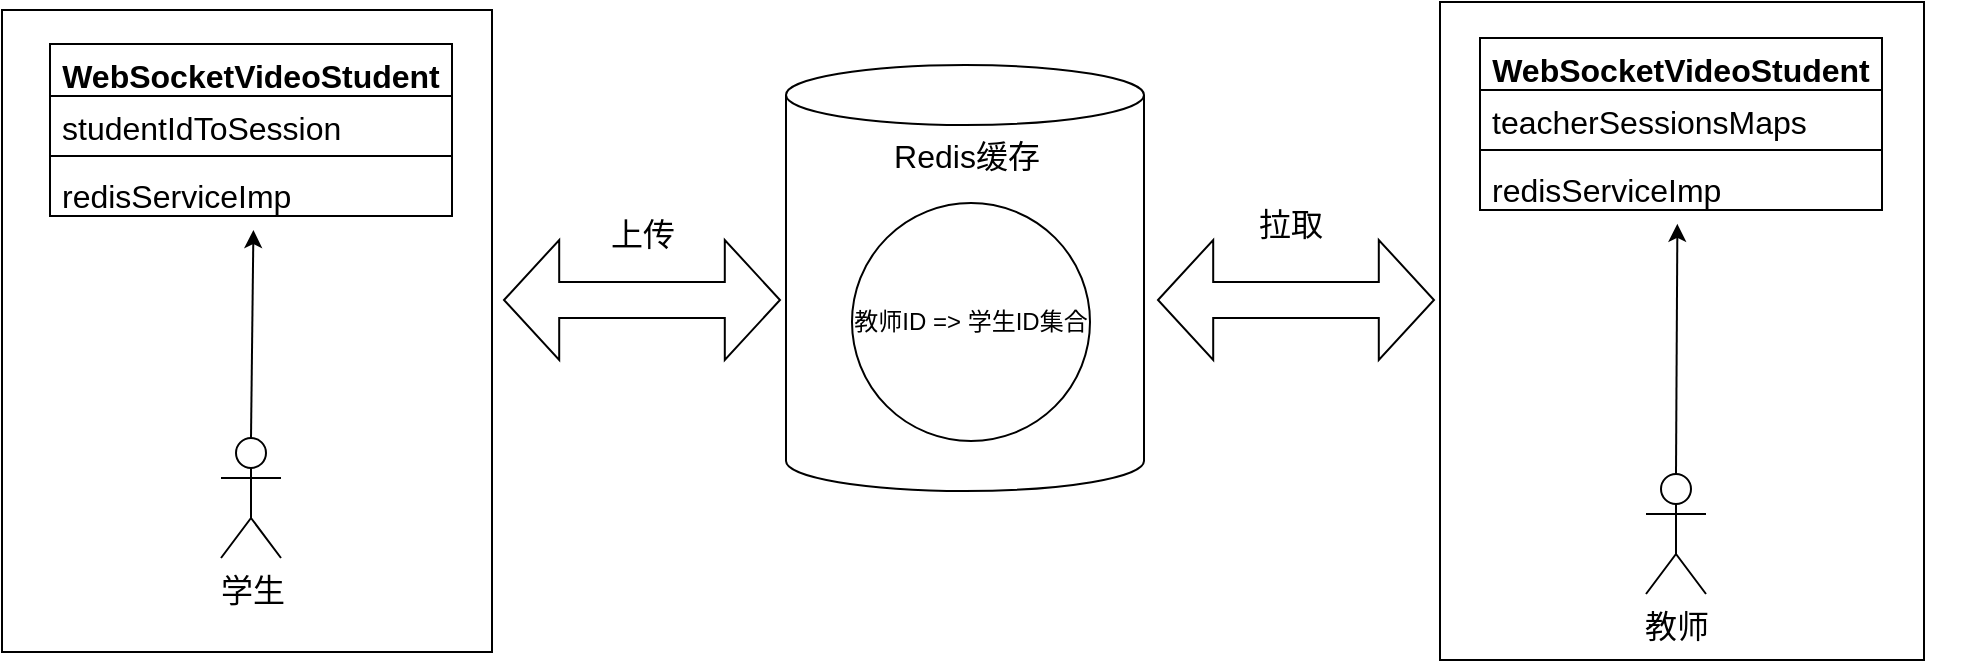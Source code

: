 <mxfile scale="3" border="20">
    <diagram id="CX3G9Xh7dB3GCvSDx5av" name="第 1 页">
        <mxGraphModel dx="1064" dy="628" grid="0" gridSize="10" guides="1" tooltips="1" connect="1" arrows="1" fold="1" page="1" pageScale="1" pageWidth="1169" pageHeight="827" background="#ffffff" math="0" shadow="0">
            <root>
                <mxCell id="0"/>
                <mxCell id="1" parent="0"/>
                <mxCell id="180" value="" style="group" parent="1" vertex="1" connectable="0">
                    <mxGeometry x="521" y="115.5" width="179" height="213" as="geometry"/>
                </mxCell>
                <mxCell id="177" value="" style="shape=cylinder3;whiteSpace=wrap;html=1;boundedLbl=1;backgroundOutline=1;size=15;" parent="180" vertex="1">
                    <mxGeometry width="179" height="213" as="geometry"/>
                </mxCell>
                <mxCell id="178" value="教师ID =&amp;gt; 学生ID集合" style="ellipse;whiteSpace=wrap;html=1;aspect=fixed;" parent="180" vertex="1">
                    <mxGeometry x="33" y="69" width="119" height="119" as="geometry"/>
                </mxCell>
                <mxCell id="179" value="&lt;font style=&quot;font-size: 16px;&quot; color=&quot;#000000&quot;&gt;Redis缓存&lt;/font&gt;" style="text;html=1;align=center;verticalAlign=middle;resizable=0;points=[];autosize=1;strokeColor=none;fillColor=none;" parent="180" vertex="1">
                    <mxGeometry x="44" y="30" width="91" height="31" as="geometry"/>
                </mxCell>
                <mxCell id="220" value="" style="group" parent="1" vertex="1" connectable="0">
                    <mxGeometry x="129" y="88" width="245" height="321" as="geometry"/>
                </mxCell>
                <mxCell id="218" value="" style="rounded=0;whiteSpace=wrap;html=1;strokeColor=#000000;fontSize=16;fontColor=#000000;" parent="220" vertex="1">
                    <mxGeometry width="245" height="321" as="geometry"/>
                </mxCell>
                <mxCell id="214" value="" style="group" parent="220" vertex="1" connectable="0">
                    <mxGeometry x="24" y="17" width="201" height="257" as="geometry"/>
                </mxCell>
                <mxCell id="193" value="WebSocketVideoStudent" style="swimlane;fontStyle=1;align=center;verticalAlign=top;childLayout=stackLayout;horizontal=1;startSize=26;horizontalStack=0;resizeParent=1;resizeParentMax=0;resizeLast=0;collapsible=1;marginBottom=0;fontSize=16;fontColor=#000000;" parent="214" vertex="1">
                    <mxGeometry width="201" height="86" as="geometry"/>
                </mxCell>
                <mxCell id="194" value="studentIdToSession" style="text;strokeColor=none;fillColor=none;align=left;verticalAlign=top;spacingLeft=4;spacingRight=4;overflow=hidden;rotatable=0;points=[[0,0.5],[1,0.5]];portConstraint=eastwest;fontSize=16;fontColor=#000000;" parent="193" vertex="1">
                    <mxGeometry y="26" width="201" height="26" as="geometry"/>
                </mxCell>
                <mxCell id="195" value="" style="line;strokeWidth=1;fillColor=none;align=left;verticalAlign=middle;spacingTop=-1;spacingLeft=3;spacingRight=3;rotatable=0;labelPosition=right;points=[];portConstraint=eastwest;strokeColor=inherit;fontSize=16;fontColor=#000000;" parent="193" vertex="1">
                    <mxGeometry y="52" width="201" height="8" as="geometry"/>
                </mxCell>
                <mxCell id="196" value="redisServiceImp" style="text;strokeColor=none;fillColor=none;align=left;verticalAlign=top;spacingLeft=4;spacingRight=4;overflow=hidden;rotatable=0;points=[[0,0.5],[1,0.5]];portConstraint=eastwest;fontSize=16;fontColor=#000000;" parent="193" vertex="1">
                    <mxGeometry y="60" width="201" height="26" as="geometry"/>
                </mxCell>
                <mxCell id="211" style="edgeStyle=none;html=1;exitX=0.5;exitY=0;exitDx=0;exitDy=0;exitPerimeter=0;entryX=0.506;entryY=1.27;entryDx=0;entryDy=0;entryPerimeter=0;strokeColor=#000000;fontSize=16;fontColor=#000000;" parent="214" source="197" target="196" edge="1">
                    <mxGeometry relative="1" as="geometry"/>
                </mxCell>
                <mxCell id="197" value="学生" style="shape=umlActor;verticalLabelPosition=bottom;verticalAlign=top;html=1;fontSize=16;fontColor=#000000;strokeColor=#000000;" parent="214" vertex="1">
                    <mxGeometry x="85.5" y="197" width="30" height="60" as="geometry"/>
                </mxCell>
                <mxCell id="222" value="" style="group" parent="1" vertex="1" connectable="0">
                    <mxGeometry x="848" y="84" width="268" height="329" as="geometry"/>
                </mxCell>
                <mxCell id="221" value="" style="rounded=0;whiteSpace=wrap;html=1;strokeColor=#000000;fontSize=16;fontColor=#000000;" parent="222" vertex="1">
                    <mxGeometry width="242" height="329" as="geometry"/>
                </mxCell>
                <mxCell id="215" value="" style="group" parent="222" vertex="1" connectable="0">
                    <mxGeometry x="20" y="18" width="248" height="278" as="geometry"/>
                </mxCell>
                <mxCell id="184" value="WebSocketVideoStudent" style="swimlane;fontStyle=1;align=center;verticalAlign=top;childLayout=stackLayout;horizontal=1;startSize=26;horizontalStack=0;resizeParent=1;resizeParentMax=0;resizeLast=0;collapsible=1;marginBottom=0;fontSize=16;fontColor=#000000;" parent="215" vertex="1">
                    <mxGeometry width="201" height="86" as="geometry"/>
                </mxCell>
                <mxCell id="185" value="teacherSessionsMaps" style="text;strokeColor=none;fillColor=none;align=left;verticalAlign=top;spacingLeft=4;spacingRight=4;overflow=hidden;rotatable=0;points=[[0,0.5],[1,0.5]];portConstraint=eastwest;fontSize=16;fontColor=#000000;" parent="184" vertex="1">
                    <mxGeometry y="26" width="201" height="26" as="geometry"/>
                </mxCell>
                <mxCell id="186" value="" style="line;strokeWidth=1;fillColor=none;align=left;verticalAlign=middle;spacingTop=-1;spacingLeft=3;spacingRight=3;rotatable=0;labelPosition=right;points=[];portConstraint=eastwest;strokeColor=inherit;fontSize=16;fontColor=#000000;" parent="184" vertex="1">
                    <mxGeometry y="52" width="201" height="8" as="geometry"/>
                </mxCell>
                <mxCell id="187" value="redisServiceImp" style="text;strokeColor=none;fillColor=none;align=left;verticalAlign=top;spacingLeft=4;spacingRight=4;overflow=hidden;rotatable=0;points=[[0,0.5],[1,0.5]];portConstraint=eastwest;fontSize=16;fontColor=#000000;" parent="184" vertex="1">
                    <mxGeometry y="60" width="201" height="26" as="geometry"/>
                </mxCell>
                <mxCell id="213" style="edgeStyle=none;html=1;exitX=0.5;exitY=0;exitDx=0;exitDy=0;exitPerimeter=0;entryX=0.491;entryY=1.266;entryDx=0;entryDy=0;entryPerimeter=0;strokeColor=#000000;fontSize=16;fontColor=#000000;" parent="215" source="198" target="187" edge="1">
                    <mxGeometry relative="1" as="geometry"/>
                </mxCell>
                <mxCell id="198" value="教师" style="shape=umlActor;verticalLabelPosition=bottom;verticalAlign=top;html=1;fontSize=16;fontColor=#000000;strokeColor=#000000;" parent="215" vertex="1">
                    <mxGeometry x="83" y="218" width="30" height="60" as="geometry"/>
                </mxCell>
                <mxCell id="224" value="" style="shape=doubleArrow;whiteSpace=wrap;html=1;strokeColor=#000000;fontSize=16;fontColor=#000000;fillColor=#FFFFFF;" parent="1" vertex="1">
                    <mxGeometry x="380" y="203" width="138" height="60" as="geometry"/>
                </mxCell>
                <mxCell id="227" value="" style="shape=doubleArrow;whiteSpace=wrap;html=1;strokeColor=#000000;fontSize=16;fontColor=#000000;fillColor=#FFFFFF;" parent="1" vertex="1">
                    <mxGeometry x="707" y="203" width="138" height="60" as="geometry"/>
                </mxCell>
                <mxCell id="228" value="上传" style="text;html=1;align=center;verticalAlign=middle;resizable=0;points=[];autosize=1;strokeColor=none;fillColor=none;fontSize=16;fontColor=#000000;" parent="1" vertex="1">
                    <mxGeometry x="424" y="184" width="50" height="31" as="geometry"/>
                </mxCell>
                <mxCell id="229" value="拉取" style="text;html=1;align=center;verticalAlign=middle;resizable=0;points=[];autosize=1;strokeColor=none;fillColor=none;fontSize=16;fontColor=#000000;" parent="1" vertex="1">
                    <mxGeometry x="748" y="179" width="50" height="31" as="geometry"/>
                </mxCell>
            </root>
        </mxGraphModel>
    </diagram>
</mxfile>